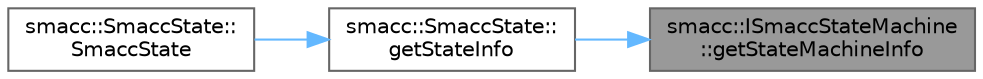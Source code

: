 digraph "smacc::ISmaccStateMachine::getStateMachineInfo"
{
 // LATEX_PDF_SIZE
  bgcolor="transparent";
  edge [fontname=Helvetica,fontsize=10,labelfontname=Helvetica,labelfontsize=10];
  node [fontname=Helvetica,fontsize=10,shape=box,height=0.2,width=0.4];
  rankdir="RL";
  Node1 [label="smacc::ISmaccStateMachine\l::getStateMachineInfo",height=0.2,width=0.4,color="gray40", fillcolor="grey60", style="filled", fontcolor="black",tooltip=" "];
  Node1 -> Node2 [dir="back",color="steelblue1",style="solid"];
  Node2 [label="smacc::SmaccState::\lgetStateInfo",height=0.2,width=0.4,color="grey40", fillcolor="white", style="filled",URL="$classsmacc_1_1SmaccState.html#a55c3b227d9300d6139b41787fd44b789",tooltip=" "];
  Node2 -> Node3 [dir="back",color="steelblue1",style="solid"];
  Node3 [label="smacc::SmaccState::\lSmaccState",height=0.2,width=0.4,color="grey40", fillcolor="white", style="filled",URL="$classsmacc_1_1SmaccState.html#adc225018fe91da47e6e9f1d20150b26a",tooltip=" "];
}
